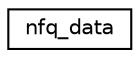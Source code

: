 digraph "Graphical Class Hierarchy"
{
  edge [fontname="Helvetica",fontsize="10",labelfontname="Helvetica",labelfontsize="10"];
  node [fontname="Helvetica",fontsize="10",shape=record];
  rankdir="LR";
  Node1 [label="nfq_data",height=0.2,width=0.4,color="black", fillcolor="white", style="filled",URL="$structnfq__data.html"];
}
